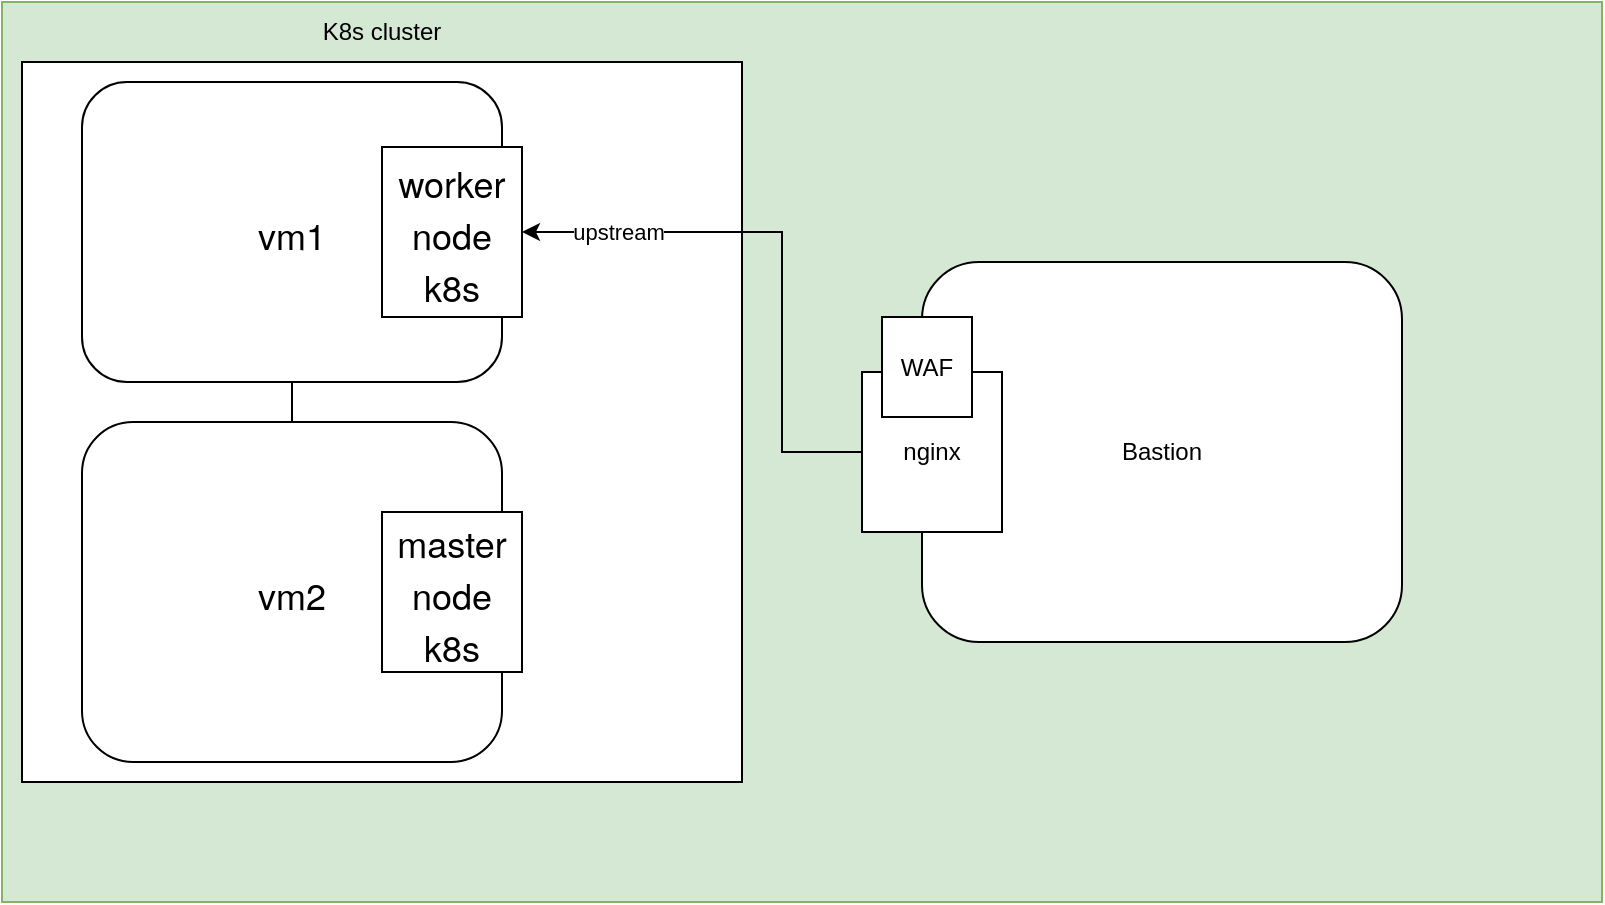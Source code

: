 <mxfile version="16.5.1" type="device"><diagram name="Страница — 1" id="1VUndYsN8jKvCSGcUkWI"><mxGraphModel dx="1745" dy="721" grid="1" gridSize="10" guides="1" tooltips="1" connect="1" arrows="1" fold="1" page="1" pageScale="1" pageWidth="827" pageHeight="1169" math="0" shadow="0"><root><mxCell id="0"/><mxCell id="1" parent="0"/><mxCell id="rGwgoIxDoYdf1zGjPMgq-1" value="" style="rounded=0;whiteSpace=wrap;html=1;fillColor=#d5e8d4;strokeColor=#82b366;" parent="1" vertex="1"><mxGeometry x="-30" y="40" width="800" height="450" as="geometry"/></mxCell><mxCell id="RvxpESLz4DnGRanuzcm9-2" value="" style="whiteSpace=wrap;html=1;aspect=fixed;" vertex="1" parent="1"><mxGeometry x="-20" y="70" width="360" height="360" as="geometry"/></mxCell><mxCell id="rGwgoIxDoYdf1zGjPMgq-2" value="&lt;p style=&quot;margin: 0px; font-style: normal; font-variant-caps: normal; font-stretch: normal; font-size: 18px; line-height: normal; font-family: &amp;quot;Helvetica Neue&amp;quot;; font-size-adjust: none; font-kerning: auto; font-variant-alternates: normal; font-variant-ligatures: normal; font-variant-numeric: normal; font-variant-east-asian: normal; font-variant-position: normal; font-variant-emoji: normal; font-feature-settings: normal; font-optical-sizing: auto; font-variation-settings: normal;&quot;&gt;vm1&lt;/p&gt;" style="rounded=1;whiteSpace=wrap;html=1;" parent="1" vertex="1"><mxGeometry x="10" y="80" width="210" height="150" as="geometry"/></mxCell><mxCell id="rGwgoIxDoYdf1zGjPMgq-3" value="&lt;p style=&quot;margin: 0px; font-style: normal; font-variant-caps: normal; font-stretch: normal; font-size: 18px; line-height: normal; font-family: &amp;quot;Helvetica Neue&amp;quot;; font-size-adjust: none; font-kerning: auto; font-variant-alternates: normal; font-variant-ligatures: normal; font-variant-numeric: normal; font-variant-east-asian: normal; font-variant-position: normal; font-variant-emoji: normal; font-feature-settings: normal; font-optical-sizing: auto; font-variation-settings: normal;&quot;&gt;vm2&lt;/p&gt;" style="rounded=1;whiteSpace=wrap;html=1;" parent="1" vertex="1"><mxGeometry x="10" y="250" width="210" height="170" as="geometry"/></mxCell><mxCell id="rGwgoIxDoYdf1zGjPMgq-4" value="Bastion" style="rounded=1;whiteSpace=wrap;html=1;" parent="1" vertex="1"><mxGeometry x="430" y="170" width="240" height="190" as="geometry"/></mxCell><mxCell id="rGwgoIxDoYdf1zGjPMgq-8" style="edgeStyle=orthogonalEdgeStyle;rounded=0;orthogonalLoop=1;jettySize=auto;html=1;entryX=1;entryY=0.5;entryDx=0;entryDy=0;" parent="1" source="rGwgoIxDoYdf1zGjPMgq-5" target="rGwgoIxDoYdf1zGjPMgq-6" edge="1"><mxGeometry relative="1" as="geometry"><Array as="points"><mxPoint x="360" y="265"/><mxPoint x="360" y="155"/></Array></mxGeometry></mxCell><mxCell id="rGwgoIxDoYdf1zGjPMgq-9" value="upstream" style="edgeLabel;html=1;align=center;verticalAlign=middle;resizable=0;points=[];" parent="rGwgoIxDoYdf1zGjPMgq-8" vertex="1" connectable="0"><mxGeometry x="0.657" relative="1" as="geometry"><mxPoint as="offset"/></mxGeometry></mxCell><mxCell id="rGwgoIxDoYdf1zGjPMgq-5" value="nginx" style="rounded=0;whiteSpace=wrap;html=1;" parent="1" vertex="1"><mxGeometry x="400" y="225" width="70" height="80" as="geometry"/></mxCell><mxCell id="rGwgoIxDoYdf1zGjPMgq-6" value="&lt;p style=&quot;margin: 0px; font-style: normal; font-variant-caps: normal; font-stretch: normal; font-size: 18px; line-height: normal; font-family: &amp;quot;Helvetica Neue&amp;quot;; font-size-adjust: none; font-kerning: auto; font-variant-alternates: normal; font-variant-ligatures: normal; font-variant-numeric: normal; font-variant-east-asian: normal; font-variant-position: normal; font-variant-emoji: normal; font-feature-settings: normal; font-optical-sizing: auto; font-variation-settings: normal;&quot;&gt;worker node k8s&lt;/p&gt;" style="rounded=0;whiteSpace=wrap;html=1;" parent="1" vertex="1"><mxGeometry x="160" y="112.5" width="70" height="85" as="geometry"/></mxCell><mxCell id="rGwgoIxDoYdf1zGjPMgq-7" value="&lt;p style=&quot;margin: 0px; font-style: normal; font-variant-caps: normal; font-stretch: normal; font-size: 18px; line-height: normal; font-family: &amp;quot;Helvetica Neue&amp;quot;; font-size-adjust: none; font-kerning: auto; font-variant-alternates: normal; font-variant-ligatures: normal; font-variant-numeric: normal; font-variant-east-asian: normal; font-variant-position: normal; font-variant-emoji: normal; font-feature-settings: normal; font-optical-sizing: auto; font-variation-settings: normal;&quot;&gt;master node k8s&lt;/p&gt;" style="rounded=0;whiteSpace=wrap;html=1;" parent="1" vertex="1"><mxGeometry x="160" y="295" width="70" height="80" as="geometry"/></mxCell><mxCell id="RvxpESLz4DnGRanuzcm9-1" value="WAF" style="rounded=0;whiteSpace=wrap;html=1;" vertex="1" parent="1"><mxGeometry x="410" y="197.5" width="45" height="50" as="geometry"/></mxCell><mxCell id="RvxpESLz4DnGRanuzcm9-3" value="K8s cluster" style="text;html=1;strokeColor=none;fillColor=none;align=center;verticalAlign=middle;whiteSpace=wrap;rounded=0;" vertex="1" parent="1"><mxGeometry x="100" y="40" width="120" height="30" as="geometry"/></mxCell><mxCell id="RvxpESLz4DnGRanuzcm9-4" value="" style="endArrow=none;html=1;rounded=0;exitX=0.5;exitY=0;exitDx=0;exitDy=0;entryX=0.5;entryY=1;entryDx=0;entryDy=0;" edge="1" parent="1" source="rGwgoIxDoYdf1zGjPMgq-3" target="rGwgoIxDoYdf1zGjPMgq-2"><mxGeometry width="50" height="50" relative="1" as="geometry"><mxPoint x="300" y="250" as="sourcePoint"/><mxPoint x="350" y="200" as="targetPoint"/></mxGeometry></mxCell></root></mxGraphModel></diagram></mxfile>